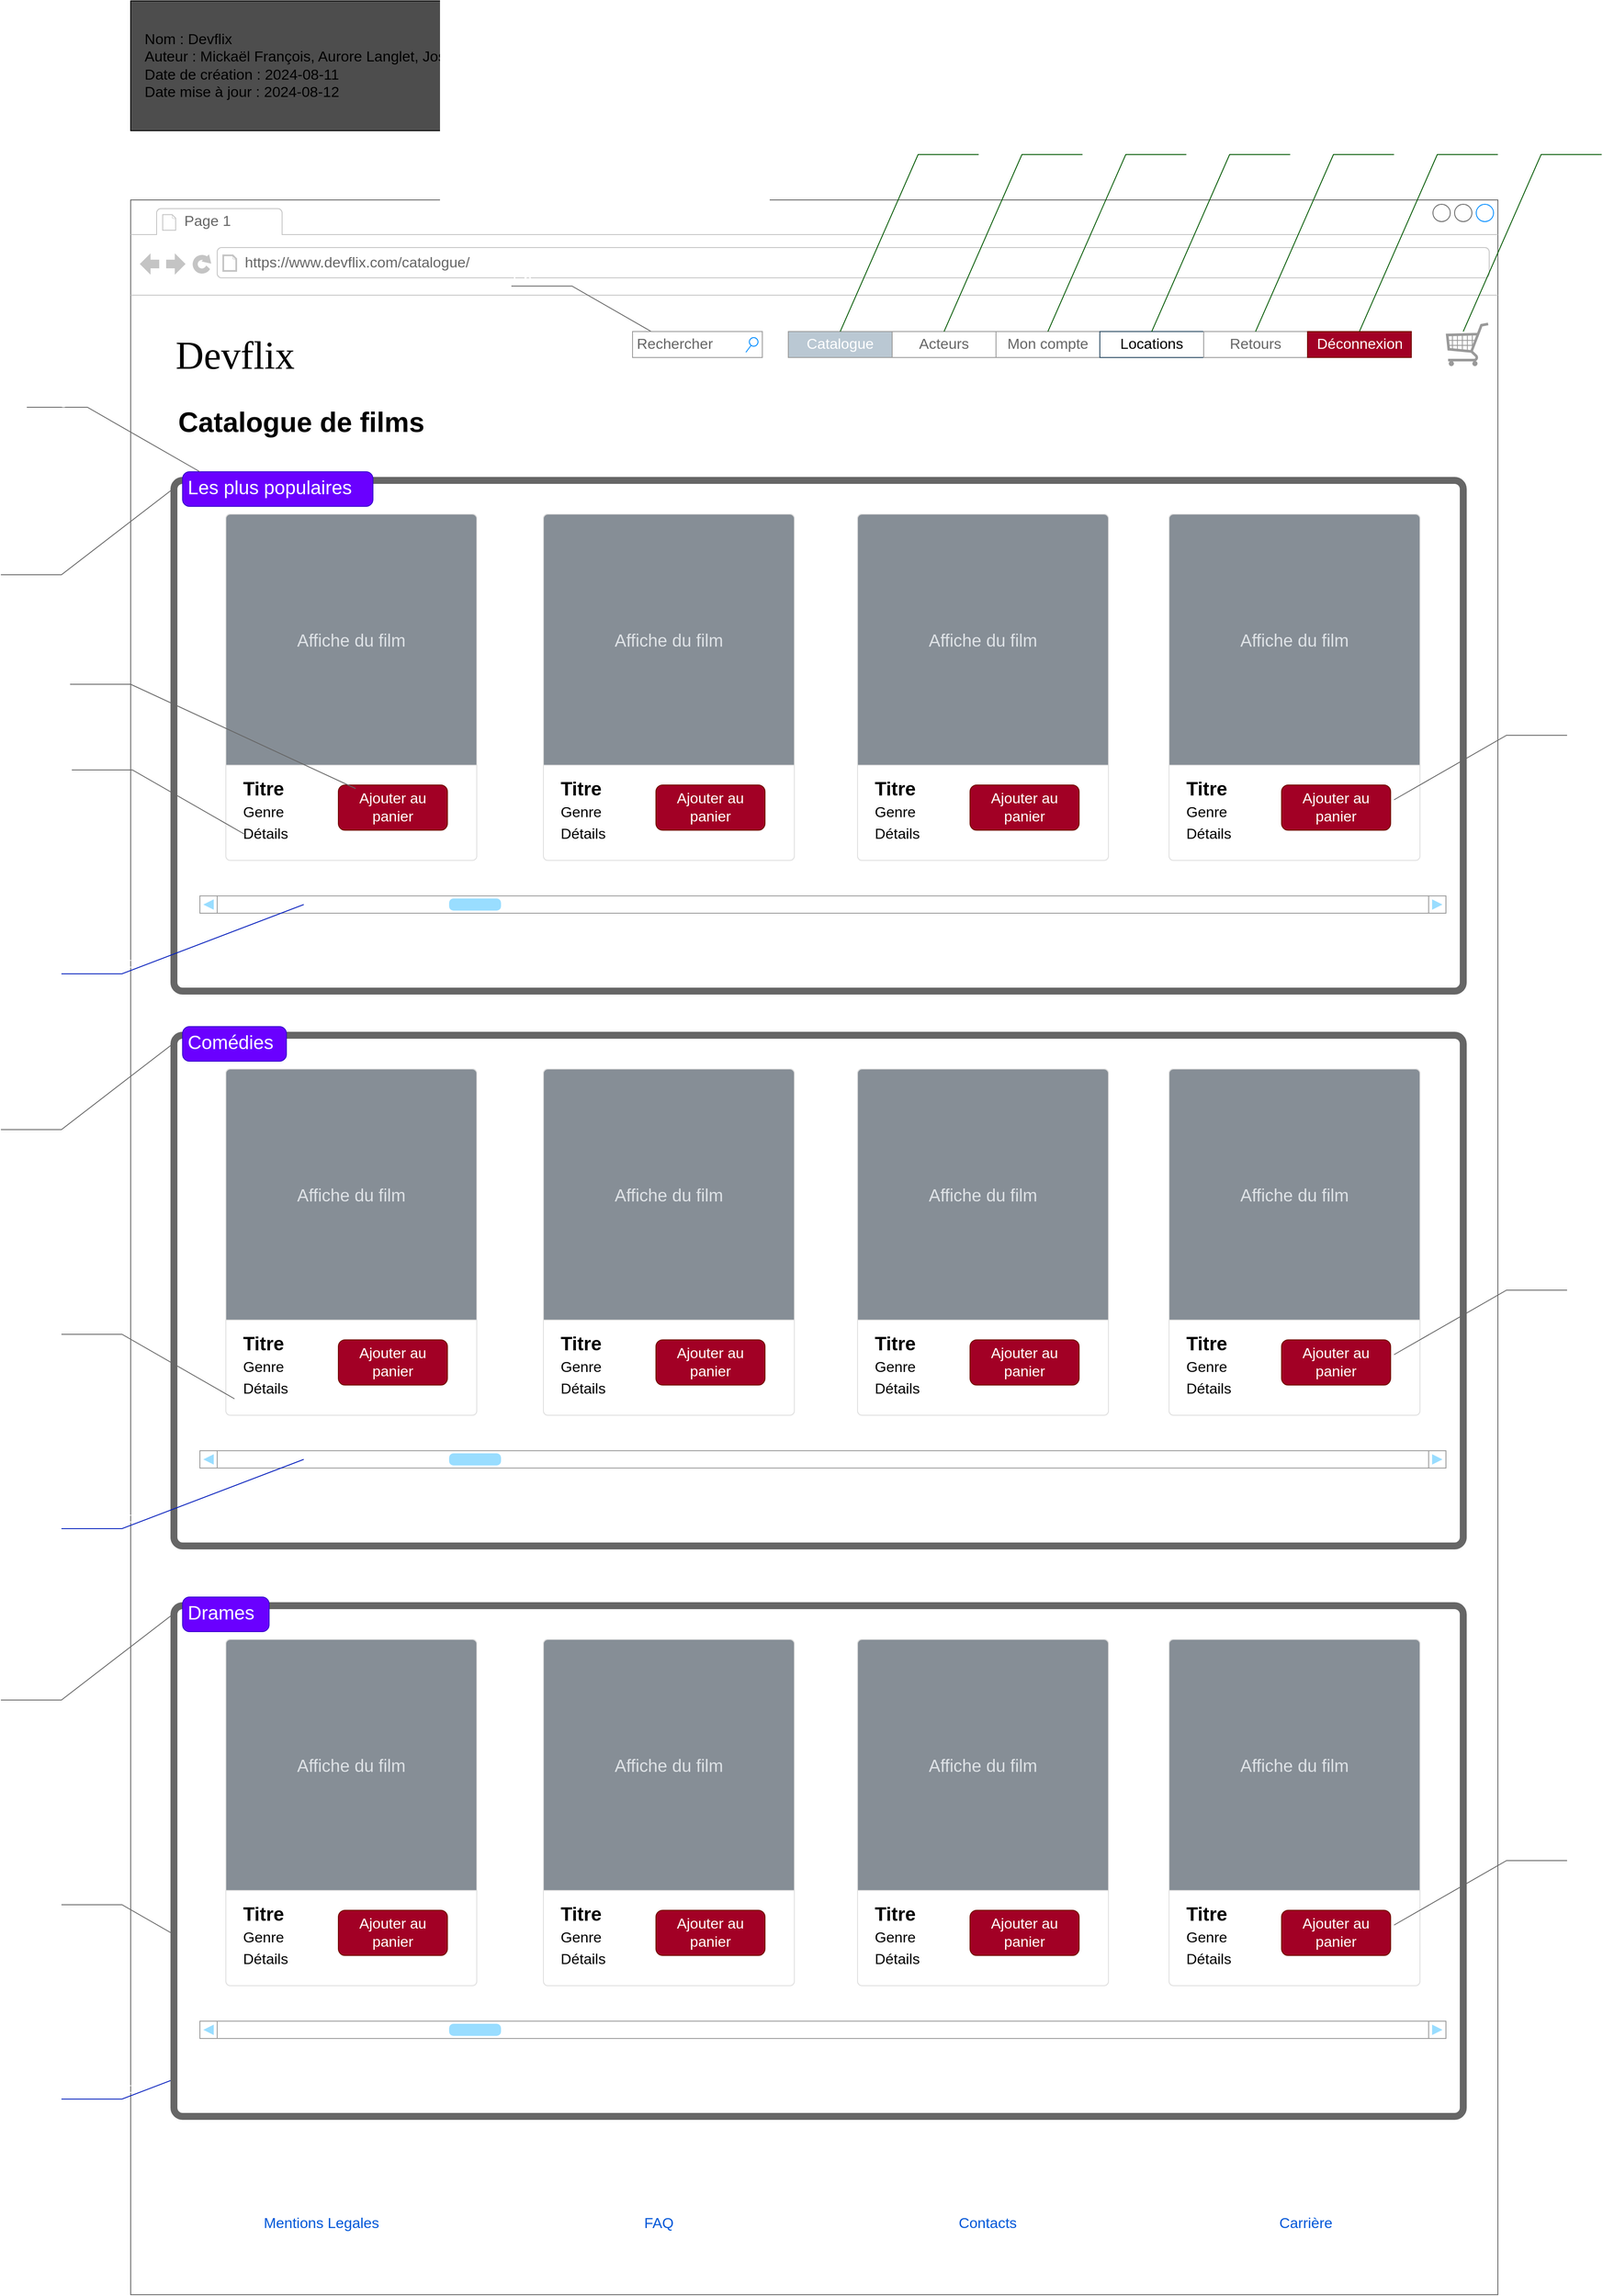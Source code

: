 <mxfile version="24.7.5">
  <diagram name="Page-1" id="BY2GdVJ9Qx3QBZno3a6H">
    <mxGraphModel dx="4390" dy="4173" grid="1" gridSize="10" guides="1" tooltips="1" connect="1" arrows="1" fold="1" page="1" pageScale="1" pageWidth="1600" pageHeight="900" math="0" shadow="0">
      <root>
        <mxCell id="0" />
        <mxCell id="1" parent="0" />
        <mxCell id="Mc8-L0GyPkzgZiNC3ZI8-2" value="" style="group;movable=1;resizable=1;rotatable=1;deletable=1;editable=1;locked=0;connectable=1;" parent="1" vertex="1" connectable="0">
          <mxGeometry x="-1430" y="-1690" width="1580" height="2420" as="geometry" />
        </mxCell>
        <mxCell id="cGPuWbrJMK2eRQ6o65dL-1" value="" style="strokeWidth=1;shadow=0;dashed=0;align=center;html=1;shape=mxgraph.mockup.containers.browserWindow;rSize=0;strokeColor=#666666;strokeColor2=#008cff;strokeColor3=#c4c4c4;mainText=,;recursiveResize=0;container=0;movable=0;resizable=0;rotatable=0;deletable=0;editable=0;locked=1;connectable=0;" parent="Mc8-L0GyPkzgZiNC3ZI8-2" vertex="1">
          <mxGeometry width="1580" height="2420" as="geometry" />
        </mxCell>
        <mxCell id="cGPuWbrJMK2eRQ6o65dL-4" value="Page 1" style="strokeWidth=1;shadow=0;dashed=0;align=center;html=1;shape=mxgraph.mockup.containers.anchor;fontSize=17;fontColor=#666666;align=left;whiteSpace=wrap;" parent="Mc8-L0GyPkzgZiNC3ZI8-2" vertex="1">
          <mxGeometry x="60" y="12" width="110" height="26" as="geometry" />
        </mxCell>
        <mxCell id="cGPuWbrJMK2eRQ6o65dL-5" value="https://www.devflix.com/catalogue/" style="strokeWidth=1;shadow=0;dashed=0;align=center;html=1;shape=mxgraph.mockup.containers.anchor;rSize=0;fontSize=17;fontColor=#666666;align=left;" parent="Mc8-L0GyPkzgZiNC3ZI8-2" vertex="1">
          <mxGeometry x="130" y="60" width="340" height="26" as="geometry" />
        </mxCell>
        <mxCell id="cGPuWbrJMK2eRQ6o65dL-15" value="Mentions Legales" style="fillColor=none;strokeColor=none;html=1;fontColor=#0057D8;align=center;verticalAlign=middle;fontStyle=0;fontSize=17;" parent="Mc8-L0GyPkzgZiNC3ZI8-2" vertex="1">
          <mxGeometry x="95" y="2300" width="250" height="75" as="geometry" />
        </mxCell>
        <mxCell id="cGPuWbrJMK2eRQ6o65dL-16" value="FAQ" style="fillColor=none;strokeColor=none;html=1;fontColor=#0057D8;align=center;verticalAlign=middle;fontStyle=0;fontSize=17;fontFamily=Helvetica;" parent="Mc8-L0GyPkzgZiNC3ZI8-2" vertex="1">
          <mxGeometry x="485" y="2300" width="250" height="75" as="geometry" />
        </mxCell>
        <mxCell id="cGPuWbrJMK2eRQ6o65dL-17" value="Contacts" style="fillColor=none;strokeColor=none;html=1;fontColor=#0057D8;align=center;verticalAlign=middle;fontStyle=0;fontSize=17;fontFamily=Helvetica;" parent="Mc8-L0GyPkzgZiNC3ZI8-2" vertex="1">
          <mxGeometry x="865" y="2300" width="250" height="75" as="geometry" />
        </mxCell>
        <mxCell id="cGPuWbrJMK2eRQ6o65dL-18" value="Carrière&amp;nbsp;" style="fillColor=none;strokeColor=none;html=1;fontColor=#0057D8;align=center;verticalAlign=middle;fontStyle=0;fontSize=17;fontFamily=Helvetica;" parent="Mc8-L0GyPkzgZiNC3ZI8-2" vertex="1">
          <mxGeometry x="1235" y="2300" width="250" height="75" as="geometry" />
        </mxCell>
        <mxCell id="evL7qPlJDV0qZez4wCuW-3" value="&lt;font color=&quot;#ffffff&quot;&gt;C6&lt;/font&gt;" style="strokeWidth=1;shadow=0;dashed=0;align=center;html=1;shape=mxgraph.mockup.text.callout;linkText=;textSize=17;textColor=#666666;callDir=NW;callStyle=line;fontSize=17;fontColor=#666666;align=left;verticalAlign=top;strokeColor=#666666;" vertex="1" parent="Mc8-L0GyPkzgZiNC3ZI8-2">
          <mxGeometry x="440" y="74" width="200" height="100" as="geometry" />
        </mxCell>
        <mxCell id="evL7qPlJDV0qZez4wCuW-4" value="&lt;font style=&quot;font-size: 17px;&quot;&gt;Rechercher&lt;/font&gt;" style="strokeWidth=1;shadow=0;dashed=0;align=center;html=1;shape=mxgraph.mockup.forms.searchBox;strokeColor=#999999;mainText=;strokeColor2=#008cff;fontColor=#666666;fontSize=17;align=left;spacingLeft=3;whiteSpace=wrap;" vertex="1" parent="Mc8-L0GyPkzgZiNC3ZI8-2">
          <mxGeometry x="580" y="152" width="150" height="30" as="geometry" />
        </mxCell>
        <mxCell id="evL7qPlJDV0qZez4wCuW-5" value="" style="group;movable=1;resizable=1;rotatable=1;deletable=1;editable=1;locked=0;connectable=1;" vertex="1" connectable="0" parent="Mc8-L0GyPkzgZiNC3ZI8-2">
          <mxGeometry x="760" y="-78" width="930" height="280" as="geometry" />
        </mxCell>
        <mxCell id="evL7qPlJDV0qZez4wCuW-6" value="" style="swimlane;shape=mxgraph.bootstrap.anchor;strokeColor=#999999;fillColor=#ffffff;fontColor=#666666;childLayout=stackLayout;horizontal=0;startSize=0;horizontalStack=1;resizeParent=1;resizeParentMax=0;resizeLast=0;collapsible=0;marginBottom=0;whiteSpace=wrap;html=1;" vertex="1" parent="evL7qPlJDV0qZez4wCuW-5">
          <mxGeometry y="230" width="720" height="30" as="geometry" />
        </mxCell>
        <mxCell id="evL7qPlJDV0qZez4wCuW-7" value="&lt;font color=&quot;#ffffff&quot;&gt;Catalogue&lt;/font&gt;" style="text;strokeColor=inherit;align=center;verticalAlign=middle;spacingLeft=10;spacingRight=10;overflow=hidden;points=[[0,0.5],[1,0.5]];portConstraint=eastwest;rotatable=0;whiteSpace=wrap;html=1;fillColor=#BAC8D3;fontColor=inherit;fontSize=17;" vertex="1" parent="evL7qPlJDV0qZez4wCuW-6">
          <mxGeometry width="120" height="30" as="geometry" />
        </mxCell>
        <mxCell id="evL7qPlJDV0qZez4wCuW-8" value="Acteurs" style="text;strokeColor=inherit;align=center;verticalAlign=middle;spacingLeft=10;spacingRight=10;overflow=hidden;points=[[0,0.5],[1,0.5]];portConstraint=eastwest;rotatable=0;whiteSpace=wrap;html=1;fillColor=inherit;fontColor=inherit;fontSize=17;" vertex="1" parent="evL7qPlJDV0qZez4wCuW-6">
          <mxGeometry x="120" width="120" height="30" as="geometry" />
        </mxCell>
        <mxCell id="evL7qPlJDV0qZez4wCuW-9" value="Mon compte" style="text;strokeColor=inherit;align=center;verticalAlign=middle;spacingLeft=10;spacingRight=10;overflow=hidden;points=[[0,0.5],[1,0.5]];portConstraint=eastwest;rotatable=0;whiteSpace=wrap;html=1;fillColor=inherit;fontColor=inherit;fontSize=17;" vertex="1" parent="evL7qPlJDV0qZez4wCuW-6">
          <mxGeometry x="240" width="120" height="30" as="geometry" />
        </mxCell>
        <mxCell id="evL7qPlJDV0qZez4wCuW-10" value="&lt;font color=&quot;#000000&quot;&gt;Locations&lt;/font&gt;" style="text;strokeColor=#23445d;align=center;verticalAlign=middle;spacingLeft=10;spacingRight=10;overflow=hidden;points=[[0,0.5],[1,0.5]];portConstraint=eastwest;rotatable=0;whiteSpace=wrap;html=1;fillColor=#FFFFFF;fontSize=17;fontFamily=Helvetica;fontColor=inherit;" vertex="1" parent="evL7qPlJDV0qZez4wCuW-6">
          <mxGeometry x="360" width="120" height="30" as="geometry" />
        </mxCell>
        <mxCell id="evL7qPlJDV0qZez4wCuW-11" value="Retours" style="text;strokeColor=inherit;align=center;verticalAlign=middle;spacingLeft=10;spacingRight=10;overflow=hidden;points=[[0,0.5],[1,0.5]];portConstraint=eastwest;rotatable=0;whiteSpace=wrap;html=1;fillColor=inherit;fontColor=inherit;fontSize=17;" vertex="1" parent="evL7qPlJDV0qZez4wCuW-6">
          <mxGeometry x="480" width="120" height="30" as="geometry" />
        </mxCell>
        <mxCell id="evL7qPlJDV0qZez4wCuW-12" value="Déconnexion&amp;nbsp;" style="text;strokeColor=#6F0000;align=center;verticalAlign=middle;spacingLeft=10;spacingRight=10;overflow=hidden;points=[[0,0.5],[1,0.5]];portConstraint=eastwest;rotatable=0;whiteSpace=wrap;html=1;fillColor=#a20025;fontColor=#ffffff;fontSize=17;" vertex="1" parent="evL7qPlJDV0qZez4wCuW-6">
          <mxGeometry x="600" width="120" height="30" as="geometry" />
        </mxCell>
        <mxCell id="evL7qPlJDV0qZez4wCuW-13" value="C4" style="strokeWidth=1;shadow=0;dashed=0;align=center;html=1;shape=mxgraph.mockup.text.callout;linkText=;textSize=17;textColor=#666666;callDir=NE;callStyle=line;fontSize=17;align=right;verticalAlign=top;strokeColor=#005700;fillColor=#008a00;fontColor=#ffffff;" vertex="1" parent="evL7qPlJDV0qZez4wCuW-5">
          <mxGeometry x="180" width="160" height="230" as="geometry" />
        </mxCell>
        <mxCell id="evL7qPlJDV0qZez4wCuW-14" value="C1" style="strokeWidth=1;shadow=0;dashed=0;align=center;html=1;shape=mxgraph.mockup.text.callout;linkText=;textSize=17;textColor=#666666;callDir=NE;callStyle=line;fontSize=17;align=right;verticalAlign=top;strokeColor=#005700;fillColor=#008a00;fontColor=#ffffff;" vertex="1" parent="evL7qPlJDV0qZez4wCuW-5">
          <mxGeometry x="60" width="160" height="230" as="geometry" />
        </mxCell>
        <mxCell id="evL7qPlJDV0qZez4wCuW-15" value="C17" style="strokeWidth=1;shadow=0;dashed=0;align=center;html=1;shape=mxgraph.mockup.text.callout;linkText=;textSize=17;textColor=#666666;callDir=NE;callStyle=line;fontSize=17;align=right;verticalAlign=top;strokeColor=#005700;fillColor=#008a00;fontColor=#ffffff;" vertex="1" parent="evL7qPlJDV0qZez4wCuW-5">
          <mxGeometry x="300" width="160" height="230" as="geometry" />
        </mxCell>
        <mxCell id="evL7qPlJDV0qZez4wCuW-16" value="C19" style="strokeWidth=1;shadow=0;dashed=0;align=center;html=1;shape=mxgraph.mockup.text.callout;linkText=;textSize=17;textColor=#666666;callDir=NE;callStyle=line;fontSize=17;align=right;verticalAlign=top;strokeColor=#005700;fillColor=#008a00;fontColor=#ffffff;" vertex="1" parent="evL7qPlJDV0qZez4wCuW-5">
          <mxGeometry x="420" width="160" height="230" as="geometry" />
        </mxCell>
        <mxCell id="evL7qPlJDV0qZez4wCuW-17" value="" style="verticalLabelPosition=bottom;shadow=0;dashed=0;align=center;html=1;verticalAlign=top;strokeWidth=1;shape=mxgraph.mockup.misc.shoppingCart;strokeColor=#999999;" vertex="1" parent="evL7qPlJDV0qZez4wCuW-5">
          <mxGeometry x="760" y="220" width="50" height="50" as="geometry" />
        </mxCell>
        <mxCell id="evL7qPlJDV0qZez4wCuW-18" value="C55" style="strokeWidth=1;shadow=0;dashed=0;align=center;html=1;shape=mxgraph.mockup.text.callout;linkText=;textSize=17;textColor=#666666;callDir=NE;callStyle=line;fontSize=17;align=right;verticalAlign=top;strokeColor=#005700;fillColor=#008a00;fontColor=#ffffff;" vertex="1" parent="evL7qPlJDV0qZez4wCuW-5">
          <mxGeometry x="540" width="160" height="230" as="geometry" />
        </mxCell>
        <mxCell id="evL7qPlJDV0qZez4wCuW-19" value="C46" style="strokeWidth=1;shadow=0;dashed=0;align=center;html=1;shape=mxgraph.mockup.text.callout;linkText=;textSize=17;textColor=#666666;callDir=NE;callStyle=line;fontSize=17;align=right;verticalAlign=top;strokeColor=#005700;fillColor=#008a00;fontColor=#ffffff;" vertex="1" parent="evL7qPlJDV0qZez4wCuW-5">
          <mxGeometry x="660" width="160" height="230" as="geometry" />
        </mxCell>
        <mxCell id="evL7qPlJDV0qZez4wCuW-20" value="C9" style="strokeWidth=1;shadow=0;dashed=0;align=center;html=1;shape=mxgraph.mockup.text.callout;linkText=;textSize=17;textColor=#666666;callDir=NE;callStyle=line;fontSize=17;align=right;verticalAlign=top;strokeColor=#005700;fillColor=#008a00;fontColor=#ffffff;container=0;" vertex="1" parent="evL7qPlJDV0qZez4wCuW-5">
          <mxGeometry x="780" width="160" height="230" as="geometry" />
        </mxCell>
        <mxCell id="cGPuWbrJMK2eRQ6o65dL-2" value="Devflix" style="text;html=1;points=[];align=left;verticalAlign=top;spacingTop=-4;fontSize=45;fontFamily=Verdana;" parent="1" vertex="1">
          <mxGeometry x="-1380" y="-1540" width="340" height="50" as="geometry" />
        </mxCell>
        <mxCell id="Mc8-L0GyPkzgZiNC3ZI8-1" value="&lt;font style=&quot;font-size: 17px;&quot;&gt;&amp;nbsp; &amp;nbsp;Nom : Devflix&lt;br&gt;&amp;nbsp; &amp;nbsp;Auteur : Mickaël François, Aurore Langlet, Josué et Nelson Therrien&lt;br&gt;&amp;nbsp; &amp;nbsp;Date de création : 2024-08-11&lt;br&gt;&amp;nbsp; &amp;nbsp;Date mise à jour : 2024-08-12&amp;nbsp; &amp;nbsp; &amp;nbsp; &amp;nbsp; &amp;nbsp; &amp;nbsp; &amp;nbsp; &amp;nbsp; &amp;nbsp; &amp;nbsp; &amp;nbsp; &amp;nbsp; &amp;nbsp; &amp;nbsp; &amp;nbsp; &amp;nbsp; &amp;nbsp; &amp;nbsp; &amp;nbsp; &amp;nbsp; &amp;nbsp; &amp;nbsp; &amp;nbsp; &amp;nbsp; &amp;nbsp; &amp;nbsp; &amp;nbsp; &amp;nbsp; &amp;nbsp; &amp;nbsp; &amp;nbsp; &amp;nbsp; &amp;nbsp; &amp;nbsp; &amp;nbsp;&lt;/font&gt;" style="rounded=0;whiteSpace=wrap;html=1;align=left;fillColor=#4D4D4D;strokeColor=#000000;" parent="1" vertex="1">
          <mxGeometry x="-1430" y="-1920" width="580" height="150" as="geometry" />
        </mxCell>
        <mxCell id="cvYz6UIour9g6zkGq-vF-1" value="&lt;font style=&quot;font-size: 32px;&quot;&gt;Catalogue de films&lt;/font&gt;" style="text;align=left;fontStyle=1;verticalAlign=middle;spacingLeft=3;spacingRight=3;strokeColor=none;rotatable=0;points=[[0,0.5],[1,0.5]];portConstraint=eastwest;html=1;fontSize=26;" parent="1" vertex="1">
          <mxGeometry x="-1380" y="-1446" width="230" height="26" as="geometry" />
        </mxCell>
        <mxCell id="cvYz6UIour9g6zkGq-vF-2" value="" style="shape=mxgraph.mockup.containers.marginRect;rectMarginTop=10;strokeColor=#666666;strokeWidth=8;rounded=1;arcSize=5;recursiveResize=0;html=1;whiteSpace=wrap;movable=1;resizable=1;rotatable=1;deletable=1;editable=1;locked=0;connectable=1;" parent="1" vertex="1">
          <mxGeometry x="-1380" y="-735" width="1490" height="600" as="geometry" />
        </mxCell>
        <mxCell id="cvYz6UIour9g6zkGq-vF-3" value="Comédies" style="shape=rect;strokeColor=#3700CC;fillColor=#6a00ff;strokeWidth=1;dashed=0;rounded=1;arcSize=20;fontSize=22;spacing=2;spacingTop=-2;align=left;autosize=1;spacingLeft=4;resizeWidth=0;resizeHeight=0;perimeter=none;html=1;whiteSpace=wrap;fontColor=#ffffff;" parent="cvYz6UIour9g6zkGq-vF-2" vertex="1">
          <mxGeometry x="10" width="120" height="40" as="geometry" />
        </mxCell>
        <mxCell id="cvYz6UIour9g6zkGq-vF-4" value="" style="verticalLabelPosition=bottom;shadow=0;dashed=0;align=center;html=1;verticalAlign=top;strokeWidth=1;shape=mxgraph.mockup.navigation.scrollBar;strokeColor=#999999;barPos=20;fillColor2=#99ddff;strokeColor2=none;" parent="cvYz6UIour9g6zkGq-vF-2" vertex="1">
          <mxGeometry x="30" y="490" width="1440" height="151" as="geometry" />
        </mxCell>
        <mxCell id="cvYz6UIour9g6zkGq-vF-5" value="&lt;font style=&quot;font-size: 22px;&quot;&gt;&lt;b&gt;Titre&lt;/b&gt;&lt;/font&gt;&lt;br&gt;&lt;font style=&quot;font-size: 17px;&quot;&gt;Genre&lt;br&gt;Détails&lt;/font&gt;" style="html=1;shadow=0;dashed=0;shape=mxgraph.bootstrap.rrect;rSize=5;strokeColor=#DFDFDF;html=1;whiteSpace=wrap;fillColor=#ffffff;fontColor=#000000;verticalAlign=bottom;align=left;spacing=20;fontSize=20;movable=1;resizable=1;rotatable=1;deletable=1;editable=1;locked=0;connectable=1;" parent="cvYz6UIour9g6zkGq-vF-2" vertex="1">
          <mxGeometry x="1150" y="49" width="290" height="400" as="geometry" />
        </mxCell>
        <mxCell id="cvYz6UIour9g6zkGq-vF-6" value="Affiche du film" style="html=1;shadow=0;dashed=0;shape=mxgraph.bootstrap.topButton;rSize=5;perimeter=none;whiteSpace=wrap;fillColor=#868E96;strokeColor=#DFDFDF;fontColor=#DEE2E6;resizeWidth=1;fontSize=20;movable=1;resizable=1;rotatable=1;deletable=1;editable=1;locked=0;connectable=1;" parent="cvYz6UIour9g6zkGq-vF-5" vertex="1">
          <mxGeometry width="290" height="290" relative="1" as="geometry" />
        </mxCell>
        <mxCell id="cvYz6UIour9g6zkGq-vF-7" value="Ajouter au panier" style="rounded=1;fillColor=#a20025;strokeColor=#6F0000;html=1;whiteSpace=wrap;fontColor=#ffffff;align=center;verticalAlign=middle;fontStyle=0;fontSize=17;sketch=0;fontFamily=Helvetica;" parent="cvYz6UIour9g6zkGq-vF-5" vertex="1">
          <mxGeometry x="130.005" y="312.851" width="126.087" height="52.288" as="geometry" />
        </mxCell>
        <mxCell id="cvYz6UIour9g6zkGq-vF-8" value="&lt;font style=&quot;font-size: 22px;&quot;&gt;&lt;b&gt;Titre&lt;/b&gt;&lt;/font&gt;&lt;br&gt;&lt;font style=&quot;font-size: 17px;&quot;&gt;Genre&lt;br&gt;Détails&lt;/font&gt;" style="html=1;shadow=0;dashed=0;shape=mxgraph.bootstrap.rrect;rSize=5;strokeColor=#DFDFDF;html=1;whiteSpace=wrap;fillColor=#ffffff;fontColor=#000000;verticalAlign=bottom;align=left;spacing=20;fontSize=20;movable=1;resizable=1;rotatable=1;deletable=1;editable=1;locked=0;connectable=1;" parent="cvYz6UIour9g6zkGq-vF-2" vertex="1">
          <mxGeometry x="790" y="49" width="290" height="400" as="geometry" />
        </mxCell>
        <mxCell id="cvYz6UIour9g6zkGq-vF-9" value="Affiche du film" style="html=1;shadow=0;dashed=0;shape=mxgraph.bootstrap.topButton;rSize=5;perimeter=none;whiteSpace=wrap;fillColor=#868E96;strokeColor=#DFDFDF;fontColor=#DEE2E6;resizeWidth=1;fontSize=20;movable=1;resizable=1;rotatable=1;deletable=1;editable=1;locked=0;connectable=1;" parent="cvYz6UIour9g6zkGq-vF-8" vertex="1">
          <mxGeometry width="290" height="290" relative="1" as="geometry" />
        </mxCell>
        <mxCell id="cvYz6UIour9g6zkGq-vF-10" value="Ajouter au panier" style="rounded=1;fillColor=#a20025;strokeColor=#6F0000;html=1;whiteSpace=wrap;fontColor=#ffffff;align=center;verticalAlign=middle;fontStyle=0;fontSize=17;sketch=0;fontFamily=Helvetica;" parent="cvYz6UIour9g6zkGq-vF-8" vertex="1">
          <mxGeometry x="130.005" y="312.851" width="126.087" height="52.288" as="geometry" />
        </mxCell>
        <mxCell id="cvYz6UIour9g6zkGq-vF-11" value="&lt;font style=&quot;font-size: 22px;&quot;&gt;&lt;b&gt;Titre&lt;/b&gt;&lt;/font&gt;&lt;br&gt;&lt;font style=&quot;font-size: 17px;&quot;&gt;Genre&lt;br&gt;Détails&lt;/font&gt;" style="html=1;shadow=0;dashed=0;shape=mxgraph.bootstrap.rrect;rSize=5;strokeColor=#DFDFDF;html=1;whiteSpace=wrap;fillColor=#ffffff;fontColor=#000000;verticalAlign=bottom;align=left;spacing=20;fontSize=20;movable=1;resizable=1;rotatable=1;deletable=1;editable=1;locked=0;connectable=1;" parent="cvYz6UIour9g6zkGq-vF-2" vertex="1">
          <mxGeometry x="427" y="49" width="290" height="400" as="geometry" />
        </mxCell>
        <mxCell id="cvYz6UIour9g6zkGq-vF-12" value="Affiche du film" style="html=1;shadow=0;dashed=0;shape=mxgraph.bootstrap.topButton;rSize=5;perimeter=none;whiteSpace=wrap;fillColor=#868E96;strokeColor=#DFDFDF;fontColor=#DEE2E6;resizeWidth=1;fontSize=20;movable=1;resizable=1;rotatable=1;deletable=1;editable=1;locked=0;connectable=1;" parent="cvYz6UIour9g6zkGq-vF-11" vertex="1">
          <mxGeometry width="290" height="290" relative="1" as="geometry" />
        </mxCell>
        <mxCell id="cvYz6UIour9g6zkGq-vF-13" value="Ajouter au panier" style="rounded=1;fillColor=#a20025;strokeColor=#6F0000;html=1;whiteSpace=wrap;fontColor=#ffffff;align=center;verticalAlign=middle;fontStyle=0;fontSize=17;sketch=0;fontFamily=Helvetica;" parent="cvYz6UIour9g6zkGq-vF-11" vertex="1">
          <mxGeometry x="130.005" y="312.851" width="126.087" height="52.288" as="geometry" />
        </mxCell>
        <mxCell id="cvYz6UIour9g6zkGq-vF-14" value="&lt;font style=&quot;font-size: 22px;&quot;&gt;&lt;b&gt;Titre&lt;/b&gt;&lt;/font&gt;&lt;br&gt;&lt;font style=&quot;font-size: 17px;&quot;&gt;Genre&lt;br&gt;Détails&lt;/font&gt;" style="html=1;shadow=0;dashed=0;shape=mxgraph.bootstrap.rrect;rSize=5;strokeColor=#DFDFDF;html=1;whiteSpace=wrap;fillColor=#ffffff;fontColor=#000000;verticalAlign=bottom;align=left;spacing=20;fontSize=20;movable=1;resizable=1;rotatable=1;deletable=1;editable=1;locked=0;connectable=1;" parent="cvYz6UIour9g6zkGq-vF-2" vertex="1">
          <mxGeometry x="60" y="49" width="290" height="400" as="geometry" />
        </mxCell>
        <mxCell id="cvYz6UIour9g6zkGq-vF-15" value="Affiche du film" style="html=1;shadow=0;dashed=0;shape=mxgraph.bootstrap.topButton;rSize=5;perimeter=none;whiteSpace=wrap;fillColor=#868E96;strokeColor=#DFDFDF;fontColor=#DEE2E6;resizeWidth=1;fontSize=20;movable=1;resizable=1;rotatable=1;deletable=1;editable=1;locked=0;connectable=1;" parent="cvYz6UIour9g6zkGq-vF-14" vertex="1">
          <mxGeometry width="290" height="290" relative="1" as="geometry" />
        </mxCell>
        <mxCell id="cvYz6UIour9g6zkGq-vF-16" value="Ajouter au panier" style="rounded=1;fillColor=#a20025;strokeColor=#6F0000;html=1;whiteSpace=wrap;fontColor=#ffffff;align=center;verticalAlign=middle;fontStyle=0;fontSize=17;sketch=0;fontFamily=Helvetica;" parent="cvYz6UIour9g6zkGq-vF-14" vertex="1">
          <mxGeometry x="130.005" y="312.851" width="126.087" height="52.288" as="geometry" />
        </mxCell>
        <mxCell id="cvYz6UIour9g6zkGq-vF-17" value="&lt;font color=&quot;#ffffff&quot;&gt;C5&lt;/font&gt;" style="strokeWidth=1;shadow=0;dashed=0;align=center;html=1;shape=mxgraph.mockup.text.callout;linkText=;textSize=17;textColor=#666666;callDir=NE;callStyle=line;fontSize=17;fontColor=#666666;align=right;verticalAlign=top;strokeColor=#666666;" parent="cvYz6UIour9g6zkGq-vF-2" vertex="1">
          <mxGeometry x="1410" y="279" width="200" height="100" as="geometry" />
        </mxCell>
        <mxCell id="cvYz6UIour9g6zkGq-vF-18" value="Barre de&amp;nbsp;&lt;div&gt;défilement&lt;/div&gt;" style="strokeWidth=1;shadow=0;dashed=0;align=center;html=1;shape=mxgraph.mockup.text.callout;linkText=;textSize=17;textColor=#666666;callDir=SW;callStyle=line;fontSize=17;fontColor=#ffffff;align=left;verticalAlign=bottom;strokeColor=#001DBC;fillColor=#0050ef;" parent="1" vertex="1">
          <mxGeometry x="-1510" y="-235" width="280" height="80" as="geometry" />
        </mxCell>
        <mxCell id="cvYz6UIour9g6zkGq-vF-19" value="&lt;font color=&quot;#ffffff&quot;&gt;C1&lt;/font&gt;" style="strokeWidth=1;shadow=0;dashed=0;align=center;html=1;shape=mxgraph.mockup.text.callout;linkText=;textSize=17;textColor=#666666;callDir=SW;callStyle=line;fontSize=17;fontColor=#666666;align=left;verticalAlign=bottom;strokeColor=#666666;" parent="1" vertex="1">
          <mxGeometry x="-1580" y="-716" width="200" height="100" as="geometry" />
        </mxCell>
        <mxCell id="cvYz6UIour9g6zkGq-vF-20" value="&lt;font color=&quot;#ffffff&quot;&gt;C2&lt;/font&gt;" style="strokeWidth=1;shadow=0;dashed=0;align=center;html=1;shape=mxgraph.mockup.text.callout;linkText=;textSize=17;textColor=#666666;callDir=NW;callStyle=line;fontSize=17;fontColor=#666666;align=left;verticalAlign=top;strokeColor=#666666;" parent="1" vertex="1">
          <mxGeometry x="-1510" y="-405" width="200" height="100" as="geometry" />
        </mxCell>
        <mxCell id="cvYz6UIour9g6zkGq-vF-21" value="" style="shape=mxgraph.mockup.containers.marginRect;rectMarginTop=10;strokeColor=#666666;strokeWidth=8;rounded=1;arcSize=5;recursiveResize=0;html=1;whiteSpace=wrap;movable=1;resizable=1;rotatable=1;deletable=1;editable=1;locked=0;connectable=1;" parent="1" vertex="1">
          <mxGeometry x="-1380" y="-1376" width="1490" height="600" as="geometry" />
        </mxCell>
        <mxCell id="cvYz6UIour9g6zkGq-vF-22" value="Les plus populaires" style="shape=rect;strokeColor=#3700CC;fillColor=#6a00ff;strokeWidth=1;dashed=0;rounded=1;arcSize=20;fontSize=22;spacing=2;spacingTop=-2;align=left;autosize=1;spacingLeft=4;resizeWidth=0;resizeHeight=0;perimeter=none;html=1;whiteSpace=wrap;fontColor=#ffffff;" parent="cvYz6UIour9g6zkGq-vF-21" vertex="1">
          <mxGeometry x="10" width="220" height="40" as="geometry" />
        </mxCell>
        <mxCell id="cvYz6UIour9g6zkGq-vF-23" value="" style="verticalLabelPosition=bottom;shadow=0;dashed=0;align=center;html=1;verticalAlign=top;strokeWidth=1;shape=mxgraph.mockup.navigation.scrollBar;strokeColor=#999999;barPos=20;fillColor2=#99ddff;strokeColor2=none;" parent="cvYz6UIour9g6zkGq-vF-21" vertex="1">
          <mxGeometry x="30" y="490" width="1440" height="151" as="geometry" />
        </mxCell>
        <mxCell id="cvYz6UIour9g6zkGq-vF-24" value="&lt;font style=&quot;font-size: 22px;&quot;&gt;&lt;b&gt;Titre&lt;/b&gt;&lt;/font&gt;&lt;br&gt;&lt;font style=&quot;font-size: 17px;&quot;&gt;Genre&lt;br&gt;Détails&lt;/font&gt;" style="html=1;shadow=0;dashed=0;shape=mxgraph.bootstrap.rrect;rSize=5;strokeColor=#DFDFDF;html=1;whiteSpace=wrap;fillColor=#ffffff;fontColor=#000000;verticalAlign=bottom;align=left;spacing=20;fontSize=20;movable=1;resizable=1;rotatable=1;deletable=1;editable=1;locked=0;connectable=1;" parent="cvYz6UIour9g6zkGq-vF-21" vertex="1">
          <mxGeometry x="1150" y="49" width="290" height="400" as="geometry" />
        </mxCell>
        <mxCell id="cvYz6UIour9g6zkGq-vF-25" value="Affiche du film" style="html=1;shadow=0;dashed=0;shape=mxgraph.bootstrap.topButton;rSize=5;perimeter=none;whiteSpace=wrap;fillColor=#868E96;strokeColor=#DFDFDF;fontColor=#DEE2E6;resizeWidth=1;fontSize=20;movable=1;resizable=1;rotatable=1;deletable=1;editable=1;locked=0;connectable=1;" parent="cvYz6UIour9g6zkGq-vF-24" vertex="1">
          <mxGeometry width="290" height="290" relative="1" as="geometry" />
        </mxCell>
        <mxCell id="cvYz6UIour9g6zkGq-vF-26" value="Ajouter au panier" style="rounded=1;fillColor=#a20025;strokeColor=#6F0000;html=1;whiteSpace=wrap;fontColor=#ffffff;align=center;verticalAlign=middle;fontStyle=0;fontSize=17;sketch=0;fontFamily=Helvetica;" parent="cvYz6UIour9g6zkGq-vF-24" vertex="1">
          <mxGeometry x="130.005" y="312.851" width="126.087" height="52.288" as="geometry" />
        </mxCell>
        <mxCell id="cvYz6UIour9g6zkGq-vF-27" value="&lt;font style=&quot;font-size: 22px;&quot;&gt;&lt;b&gt;Titre&lt;/b&gt;&lt;/font&gt;&lt;br&gt;&lt;font style=&quot;font-size: 17px;&quot;&gt;Genre&lt;br&gt;Détails&lt;/font&gt;" style="html=1;shadow=0;dashed=0;shape=mxgraph.bootstrap.rrect;rSize=5;strokeColor=#DFDFDF;html=1;whiteSpace=wrap;fillColor=#ffffff;fontColor=#000000;verticalAlign=bottom;align=left;spacing=20;fontSize=20;movable=1;resizable=1;rotatable=1;deletable=1;editable=1;locked=0;connectable=1;" parent="cvYz6UIour9g6zkGq-vF-21" vertex="1">
          <mxGeometry x="790" y="49" width="290" height="400" as="geometry" />
        </mxCell>
        <mxCell id="cvYz6UIour9g6zkGq-vF-28" value="Affiche du film" style="html=1;shadow=0;dashed=0;shape=mxgraph.bootstrap.topButton;rSize=5;perimeter=none;whiteSpace=wrap;fillColor=#868E96;strokeColor=#DFDFDF;fontColor=#DEE2E6;resizeWidth=1;fontSize=20;movable=1;resizable=1;rotatable=1;deletable=1;editable=1;locked=0;connectable=1;" parent="cvYz6UIour9g6zkGq-vF-27" vertex="1">
          <mxGeometry width="290" height="290" relative="1" as="geometry" />
        </mxCell>
        <mxCell id="cvYz6UIour9g6zkGq-vF-29" value="Ajouter au panier" style="rounded=1;fillColor=#a20025;strokeColor=#6F0000;html=1;whiteSpace=wrap;fontColor=#ffffff;align=center;verticalAlign=middle;fontStyle=0;fontSize=17;sketch=0;fontFamily=Helvetica;" parent="cvYz6UIour9g6zkGq-vF-27" vertex="1">
          <mxGeometry x="130.005" y="312.851" width="126.087" height="52.288" as="geometry" />
        </mxCell>
        <mxCell id="cvYz6UIour9g6zkGq-vF-30" value="&lt;font style=&quot;font-size: 22px;&quot;&gt;&lt;b&gt;Titre&lt;/b&gt;&lt;/font&gt;&lt;br&gt;&lt;font style=&quot;font-size: 17px;&quot;&gt;Genre&lt;br&gt;Détails&lt;/font&gt;" style="html=1;shadow=0;dashed=0;shape=mxgraph.bootstrap.rrect;rSize=5;strokeColor=#DFDFDF;html=1;whiteSpace=wrap;fillColor=#ffffff;fontColor=#000000;verticalAlign=bottom;align=left;spacing=20;fontSize=20;movable=1;resizable=1;rotatable=1;deletable=1;editable=1;locked=0;connectable=1;" parent="cvYz6UIour9g6zkGq-vF-21" vertex="1">
          <mxGeometry x="427" y="49" width="290" height="400" as="geometry" />
        </mxCell>
        <mxCell id="cvYz6UIour9g6zkGq-vF-31" value="Affiche du film" style="html=1;shadow=0;dashed=0;shape=mxgraph.bootstrap.topButton;rSize=5;perimeter=none;whiteSpace=wrap;fillColor=#868E96;strokeColor=#DFDFDF;fontColor=#DEE2E6;resizeWidth=1;fontSize=20;movable=1;resizable=1;rotatable=1;deletable=1;editable=1;locked=0;connectable=1;" parent="cvYz6UIour9g6zkGq-vF-30" vertex="1">
          <mxGeometry width="290" height="290" relative="1" as="geometry" />
        </mxCell>
        <mxCell id="cvYz6UIour9g6zkGq-vF-32" value="Ajouter au panier" style="rounded=1;fillColor=#a20025;strokeColor=#6F0000;html=1;whiteSpace=wrap;fontColor=#ffffff;align=center;verticalAlign=middle;fontStyle=0;fontSize=17;sketch=0;fontFamily=Helvetica;" parent="cvYz6UIour9g6zkGq-vF-30" vertex="1">
          <mxGeometry x="130.005" y="312.851" width="126.087" height="52.288" as="geometry" />
        </mxCell>
        <mxCell id="cvYz6UIour9g6zkGq-vF-33" value="&lt;font style=&quot;font-size: 22px;&quot;&gt;&lt;b&gt;Titre&lt;/b&gt;&lt;/font&gt;&lt;br&gt;&lt;font style=&quot;font-size: 17px;&quot;&gt;Genre&lt;br&gt;Détails&lt;/font&gt;" style="html=1;shadow=0;dashed=0;shape=mxgraph.bootstrap.rrect;rSize=5;strokeColor=#DFDFDF;html=1;whiteSpace=wrap;fillColor=#ffffff;fontColor=#000000;verticalAlign=bottom;align=left;spacing=20;fontSize=20;movable=1;resizable=1;rotatable=1;deletable=1;editable=1;locked=0;connectable=1;" parent="cvYz6UIour9g6zkGq-vF-21" vertex="1">
          <mxGeometry x="60" y="49" width="290" height="400" as="geometry" />
        </mxCell>
        <mxCell id="cvYz6UIour9g6zkGq-vF-34" value="Affiche du film" style="html=1;shadow=0;dashed=0;shape=mxgraph.bootstrap.topButton;rSize=5;perimeter=none;whiteSpace=wrap;fillColor=#868E96;strokeColor=#DFDFDF;fontColor=#DEE2E6;resizeWidth=1;fontSize=20;movable=1;resizable=1;rotatable=1;deletable=1;editable=1;locked=0;connectable=1;" parent="cvYz6UIour9g6zkGq-vF-33" vertex="1">
          <mxGeometry width="290" height="290" relative="1" as="geometry" />
        </mxCell>
        <mxCell id="cvYz6UIour9g6zkGq-vF-35" value="Ajouter au panier" style="rounded=1;fillColor=#a20025;strokeColor=#6F0000;html=1;whiteSpace=wrap;fontColor=#ffffff;align=center;verticalAlign=middle;fontStyle=0;fontSize=17;sketch=0;fontFamily=Helvetica;" parent="cvYz6UIour9g6zkGq-vF-33" vertex="1">
          <mxGeometry x="130.005" y="312.851" width="126.087" height="52.288" as="geometry" />
        </mxCell>
        <mxCell id="cvYz6UIour9g6zkGq-vF-36" value="&lt;font color=&quot;#ffffff&quot;&gt;C5&lt;/font&gt;" style="strokeWidth=1;shadow=0;dashed=0;align=center;html=1;shape=mxgraph.mockup.text.callout;linkText=;textSize=17;textColor=#666666;callDir=NE;callStyle=line;fontSize=17;fontColor=#666666;align=right;verticalAlign=top;strokeColor=#666666;" parent="cvYz6UIour9g6zkGq-vF-21" vertex="1">
          <mxGeometry x="1410" y="279" width="200" height="100" as="geometry" />
        </mxCell>
        <mxCell id="evL7qPlJDV0qZez4wCuW-1" value="&lt;font color=&quot;#ffffff&quot;&gt;C5&lt;/font&gt;" style="strokeWidth=1;shadow=0;dashed=0;align=center;html=1;shape=mxgraph.mockup.text.callout;linkText=;textSize=17;textColor=#666666;callDir=NW;callStyle=line;fontSize=17;fontColor=#666666;align=left;verticalAlign=top;strokeColor=#666666;" vertex="1" parent="cvYz6UIour9g6zkGq-vF-21">
          <mxGeometry x="-120" y="220" width="330" height="146" as="geometry" />
        </mxCell>
        <mxCell id="cvYz6UIour9g6zkGq-vF-37" value="Barre de&amp;nbsp;&lt;div&gt;défilement&lt;/div&gt;" style="strokeWidth=1;shadow=0;dashed=0;align=center;html=1;shape=mxgraph.mockup.text.callout;linkText=;textSize=17;textColor=#666666;callDir=SW;callStyle=line;fontSize=17;fontColor=#ffffff;align=left;verticalAlign=bottom;strokeColor=#001DBC;fillColor=#0050ef;" parent="1" vertex="1">
          <mxGeometry x="-1510" y="-876" width="280" height="80" as="geometry" />
        </mxCell>
        <mxCell id="cvYz6UIour9g6zkGq-vF-38" value="&lt;font color=&quot;#ffffff&quot;&gt;C1&lt;/font&gt;" style="strokeWidth=1;shadow=0;dashed=0;align=center;html=1;shape=mxgraph.mockup.text.callout;linkText=;textSize=17;textColor=#666666;callDir=SW;callStyle=line;fontSize=17;fontColor=#666666;align=left;verticalAlign=bottom;strokeColor=#666666;" parent="1" vertex="1">
          <mxGeometry x="-1580" y="-1357" width="200" height="100" as="geometry" />
        </mxCell>
        <mxCell id="cvYz6UIour9g6zkGq-vF-39" value="&lt;font color=&quot;#ffffff&quot;&gt;C2&lt;/font&gt;" style="strokeWidth=1;shadow=0;dashed=0;align=center;html=1;shape=mxgraph.mockup.text.callout;linkText=;textSize=17;textColor=#666666;callDir=NW;callStyle=line;fontSize=17;fontColor=#666666;align=left;verticalAlign=top;strokeColor=#666666;" parent="1" vertex="1">
          <mxGeometry x="-1498" y="-1057" width="200" height="100" as="geometry" />
        </mxCell>
        <mxCell id="cvYz6UIour9g6zkGq-vF-40" value="&lt;font color=&quot;#ffffff&quot;&gt;Catégories&lt;/font&gt;" style="strokeWidth=1;shadow=0;dashed=0;align=center;html=1;shape=mxgraph.mockup.text.callout;linkText=;textSize=17;textColor=#666666;callDir=NW;callStyle=line;fontSize=17;fontColor=#666666;align=left;verticalAlign=top;strokeColor=#666666;" parent="1" vertex="1">
          <mxGeometry x="-1550" y="-1476" width="200" height="100" as="geometry" />
        </mxCell>
        <mxCell id="cvYz6UIour9g6zkGq-vF-57" value="Barre de&amp;nbsp;&lt;div&gt;défilement&lt;/div&gt;" style="strokeWidth=1;shadow=0;dashed=0;align=center;html=1;shape=mxgraph.mockup.text.callout;linkText=;textSize=17;textColor=#666666;callDir=SW;callStyle=line;fontSize=17;fontColor=#ffffff;align=left;verticalAlign=bottom;strokeColor=#001DBC;fillColor=#0050ef;" parent="1" vertex="1">
          <mxGeometry x="-1510" y="424" width="280" height="80" as="geometry" />
        </mxCell>
        <mxCell id="cvYz6UIour9g6zkGq-vF-58" value="&lt;font color=&quot;#ffffff&quot;&gt;C1&lt;/font&gt;" style="strokeWidth=1;shadow=0;dashed=0;align=center;html=1;shape=mxgraph.mockup.text.callout;linkText=;textSize=17;textColor=#666666;callDir=SW;callStyle=line;fontSize=17;fontColor=#666666;align=left;verticalAlign=bottom;strokeColor=#666666;" parent="1" vertex="1">
          <mxGeometry x="-1580" y="-57" width="200" height="100" as="geometry" />
        </mxCell>
        <mxCell id="cvYz6UIour9g6zkGq-vF-59" value="&lt;font color=&quot;#ffffff&quot;&gt;C2&lt;/font&gt;" style="strokeWidth=1;shadow=0;dashed=0;align=center;html=1;shape=mxgraph.mockup.text.callout;linkText=;textSize=17;textColor=#666666;callDir=NW;callStyle=line;fontSize=17;fontColor=#666666;align=left;verticalAlign=top;strokeColor=#666666;" parent="1" vertex="1">
          <mxGeometry x="-1510" y="254" width="200" height="100" as="geometry" />
        </mxCell>
        <mxCell id="cvYz6UIour9g6zkGq-vF-60" value="" style="shape=mxgraph.mockup.containers.marginRect;rectMarginTop=10;strokeColor=#666666;strokeWidth=8;rounded=1;arcSize=5;recursiveResize=0;html=1;whiteSpace=wrap;movable=1;resizable=1;rotatable=1;deletable=1;editable=1;locked=0;connectable=1;" parent="1" vertex="1">
          <mxGeometry x="-1380" y="-76" width="1490" height="600" as="geometry" />
        </mxCell>
        <mxCell id="cvYz6UIour9g6zkGq-vF-61" value="Drames" style="shape=rect;strokeColor=#3700CC;fillColor=#6a00ff;strokeWidth=1;dashed=0;rounded=1;arcSize=20;fontSize=22;spacing=2;spacingTop=-2;align=left;autosize=1;spacingLeft=4;resizeWidth=0;resizeHeight=0;perimeter=none;html=1;whiteSpace=wrap;fontColor=#ffffff;" parent="cvYz6UIour9g6zkGq-vF-60" vertex="1">
          <mxGeometry x="10" width="100" height="40" as="geometry" />
        </mxCell>
        <mxCell id="cvYz6UIour9g6zkGq-vF-62" value="" style="verticalLabelPosition=bottom;shadow=0;dashed=0;align=center;html=1;verticalAlign=top;strokeWidth=1;shape=mxgraph.mockup.navigation.scrollBar;strokeColor=#999999;barPos=20;fillColor2=#99ddff;strokeColor2=none;" parent="cvYz6UIour9g6zkGq-vF-60" vertex="1">
          <mxGeometry x="30" y="490" width="1440" height="151" as="geometry" />
        </mxCell>
        <mxCell id="cvYz6UIour9g6zkGq-vF-63" value="&lt;font style=&quot;font-size: 22px;&quot;&gt;&lt;b&gt;Titre&lt;/b&gt;&lt;/font&gt;&lt;br&gt;&lt;font style=&quot;font-size: 17px;&quot;&gt;Genre&lt;br&gt;Détails&lt;/font&gt;" style="html=1;shadow=0;dashed=0;shape=mxgraph.bootstrap.rrect;rSize=5;strokeColor=#DFDFDF;html=1;whiteSpace=wrap;fillColor=#ffffff;fontColor=#000000;verticalAlign=bottom;align=left;spacing=20;fontSize=20;movable=1;resizable=1;rotatable=1;deletable=1;editable=1;locked=0;connectable=1;" parent="cvYz6UIour9g6zkGq-vF-60" vertex="1">
          <mxGeometry x="1150" y="49" width="290" height="400" as="geometry" />
        </mxCell>
        <mxCell id="cvYz6UIour9g6zkGq-vF-64" value="Affiche du film" style="html=1;shadow=0;dashed=0;shape=mxgraph.bootstrap.topButton;rSize=5;perimeter=none;whiteSpace=wrap;fillColor=#868E96;strokeColor=#DFDFDF;fontColor=#DEE2E6;resizeWidth=1;fontSize=20;movable=1;resizable=1;rotatable=1;deletable=1;editable=1;locked=0;connectable=1;" parent="cvYz6UIour9g6zkGq-vF-63" vertex="1">
          <mxGeometry width="290" height="290" relative="1" as="geometry" />
        </mxCell>
        <mxCell id="cvYz6UIour9g6zkGq-vF-65" value="Ajouter au panier" style="rounded=1;fillColor=#a20025;strokeColor=#6F0000;html=1;whiteSpace=wrap;fontColor=#ffffff;align=center;verticalAlign=middle;fontStyle=0;fontSize=17;sketch=0;fontFamily=Helvetica;" parent="cvYz6UIour9g6zkGq-vF-63" vertex="1">
          <mxGeometry x="130.005" y="312.851" width="126.087" height="52.288" as="geometry" />
        </mxCell>
        <mxCell id="cvYz6UIour9g6zkGq-vF-66" value="&lt;font style=&quot;font-size: 22px;&quot;&gt;&lt;b&gt;Titre&lt;/b&gt;&lt;/font&gt;&lt;br&gt;&lt;font style=&quot;font-size: 17px;&quot;&gt;Genre&lt;br&gt;Détails&lt;/font&gt;" style="html=1;shadow=0;dashed=0;shape=mxgraph.bootstrap.rrect;rSize=5;strokeColor=#DFDFDF;html=1;whiteSpace=wrap;fillColor=#ffffff;fontColor=#000000;verticalAlign=bottom;align=left;spacing=20;fontSize=20;movable=1;resizable=1;rotatable=1;deletable=1;editable=1;locked=0;connectable=1;" parent="cvYz6UIour9g6zkGq-vF-60" vertex="1">
          <mxGeometry x="790" y="49" width="290" height="400" as="geometry" />
        </mxCell>
        <mxCell id="cvYz6UIour9g6zkGq-vF-67" value="Affiche du film" style="html=1;shadow=0;dashed=0;shape=mxgraph.bootstrap.topButton;rSize=5;perimeter=none;whiteSpace=wrap;fillColor=#868E96;strokeColor=#DFDFDF;fontColor=#DEE2E6;resizeWidth=1;fontSize=20;movable=1;resizable=1;rotatable=1;deletable=1;editable=1;locked=0;connectable=1;" parent="cvYz6UIour9g6zkGq-vF-66" vertex="1">
          <mxGeometry width="290" height="290" relative="1" as="geometry" />
        </mxCell>
        <mxCell id="cvYz6UIour9g6zkGq-vF-68" value="Ajouter au panier" style="rounded=1;fillColor=#a20025;strokeColor=#6F0000;html=1;whiteSpace=wrap;fontColor=#ffffff;align=center;verticalAlign=middle;fontStyle=0;fontSize=17;sketch=0;fontFamily=Helvetica;" parent="cvYz6UIour9g6zkGq-vF-66" vertex="1">
          <mxGeometry x="130.005" y="312.851" width="126.087" height="52.288" as="geometry" />
        </mxCell>
        <mxCell id="cvYz6UIour9g6zkGq-vF-69" value="&lt;font style=&quot;font-size: 22px;&quot;&gt;&lt;b&gt;Titre&lt;/b&gt;&lt;/font&gt;&lt;br&gt;&lt;font style=&quot;font-size: 17px;&quot;&gt;Genre&lt;br&gt;Détails&lt;/font&gt;" style="html=1;shadow=0;dashed=0;shape=mxgraph.bootstrap.rrect;rSize=5;strokeColor=#DFDFDF;html=1;whiteSpace=wrap;fillColor=#ffffff;fontColor=#000000;verticalAlign=bottom;align=left;spacing=20;fontSize=20;movable=1;resizable=1;rotatable=1;deletable=1;editable=1;locked=0;connectable=1;" parent="cvYz6UIour9g6zkGq-vF-60" vertex="1">
          <mxGeometry x="427" y="49" width="290" height="400" as="geometry" />
        </mxCell>
        <mxCell id="cvYz6UIour9g6zkGq-vF-70" value="Affiche du film" style="html=1;shadow=0;dashed=0;shape=mxgraph.bootstrap.topButton;rSize=5;perimeter=none;whiteSpace=wrap;fillColor=#868E96;strokeColor=#DFDFDF;fontColor=#DEE2E6;resizeWidth=1;fontSize=20;movable=1;resizable=1;rotatable=1;deletable=1;editable=1;locked=0;connectable=1;" parent="cvYz6UIour9g6zkGq-vF-69" vertex="1">
          <mxGeometry width="290" height="290" relative="1" as="geometry" />
        </mxCell>
        <mxCell id="cvYz6UIour9g6zkGq-vF-71" value="Ajouter au panier" style="rounded=1;fillColor=#a20025;strokeColor=#6F0000;html=1;whiteSpace=wrap;fontColor=#ffffff;align=center;verticalAlign=middle;fontStyle=0;fontSize=17;sketch=0;fontFamily=Helvetica;" parent="cvYz6UIour9g6zkGq-vF-69" vertex="1">
          <mxGeometry x="130.005" y="312.851" width="126.087" height="52.288" as="geometry" />
        </mxCell>
        <mxCell id="cvYz6UIour9g6zkGq-vF-72" value="&lt;font style=&quot;font-size: 22px;&quot;&gt;&lt;b&gt;Titre&lt;/b&gt;&lt;/font&gt;&lt;br&gt;&lt;font style=&quot;font-size: 17px;&quot;&gt;Genre&lt;br&gt;Détails&lt;/font&gt;" style="html=1;shadow=0;dashed=0;shape=mxgraph.bootstrap.rrect;rSize=5;strokeColor=#DFDFDF;html=1;whiteSpace=wrap;fillColor=#ffffff;fontColor=#000000;verticalAlign=bottom;align=left;spacing=20;fontSize=20;movable=1;resizable=1;rotatable=1;deletable=1;editable=1;locked=0;connectable=1;" parent="cvYz6UIour9g6zkGq-vF-60" vertex="1">
          <mxGeometry x="60" y="49" width="290" height="400" as="geometry" />
        </mxCell>
        <mxCell id="cvYz6UIour9g6zkGq-vF-73" value="Affiche du film" style="html=1;shadow=0;dashed=0;shape=mxgraph.bootstrap.topButton;rSize=5;perimeter=none;whiteSpace=wrap;fillColor=#868E96;strokeColor=#DFDFDF;fontColor=#DEE2E6;resizeWidth=1;fontSize=20;movable=1;resizable=1;rotatable=1;deletable=1;editable=1;locked=0;connectable=1;" parent="cvYz6UIour9g6zkGq-vF-72" vertex="1">
          <mxGeometry width="290" height="290" relative="1" as="geometry" />
        </mxCell>
        <mxCell id="cvYz6UIour9g6zkGq-vF-74" value="Ajouter au panier" style="rounded=1;fillColor=#a20025;strokeColor=#6F0000;html=1;whiteSpace=wrap;fontColor=#ffffff;align=center;verticalAlign=middle;fontStyle=0;fontSize=17;sketch=0;fontFamily=Helvetica;" parent="cvYz6UIour9g6zkGq-vF-72" vertex="1">
          <mxGeometry x="130.005" y="312.851" width="126.087" height="52.288" as="geometry" />
        </mxCell>
        <mxCell id="cvYz6UIour9g6zkGq-vF-75" value="&lt;font color=&quot;#ffffff&quot;&gt;C5&lt;/font&gt;" style="strokeWidth=1;shadow=0;dashed=0;align=center;html=1;shape=mxgraph.mockup.text.callout;linkText=;textSize=17;textColor=#666666;callDir=NE;callStyle=line;fontSize=17;fontColor=#666666;align=right;verticalAlign=top;strokeColor=#666666;" parent="cvYz6UIour9g6zkGq-vF-60" vertex="1">
          <mxGeometry x="1410" y="279" width="200" height="100" as="geometry" />
        </mxCell>
      </root>
    </mxGraphModel>
  </diagram>
</mxfile>
